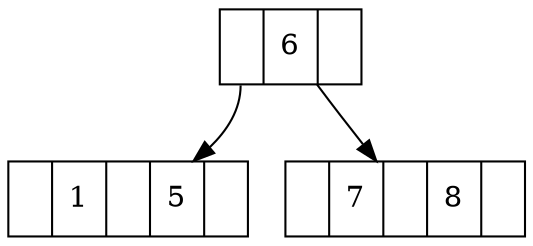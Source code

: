 digraph g { 
 node [shape=record];
Nodo10568834[label="<P0>|6|<P01>"];
Nodo21029277[label="<P0>|1|<P01>|5|<P11>"];
Nodo10568834:P0 -> Nodo21029277;
Nodo24324022[label="<P0>|7|<P01>|8|<P11>"];
Nodo10568834:P1 -> Nodo24324022;
}